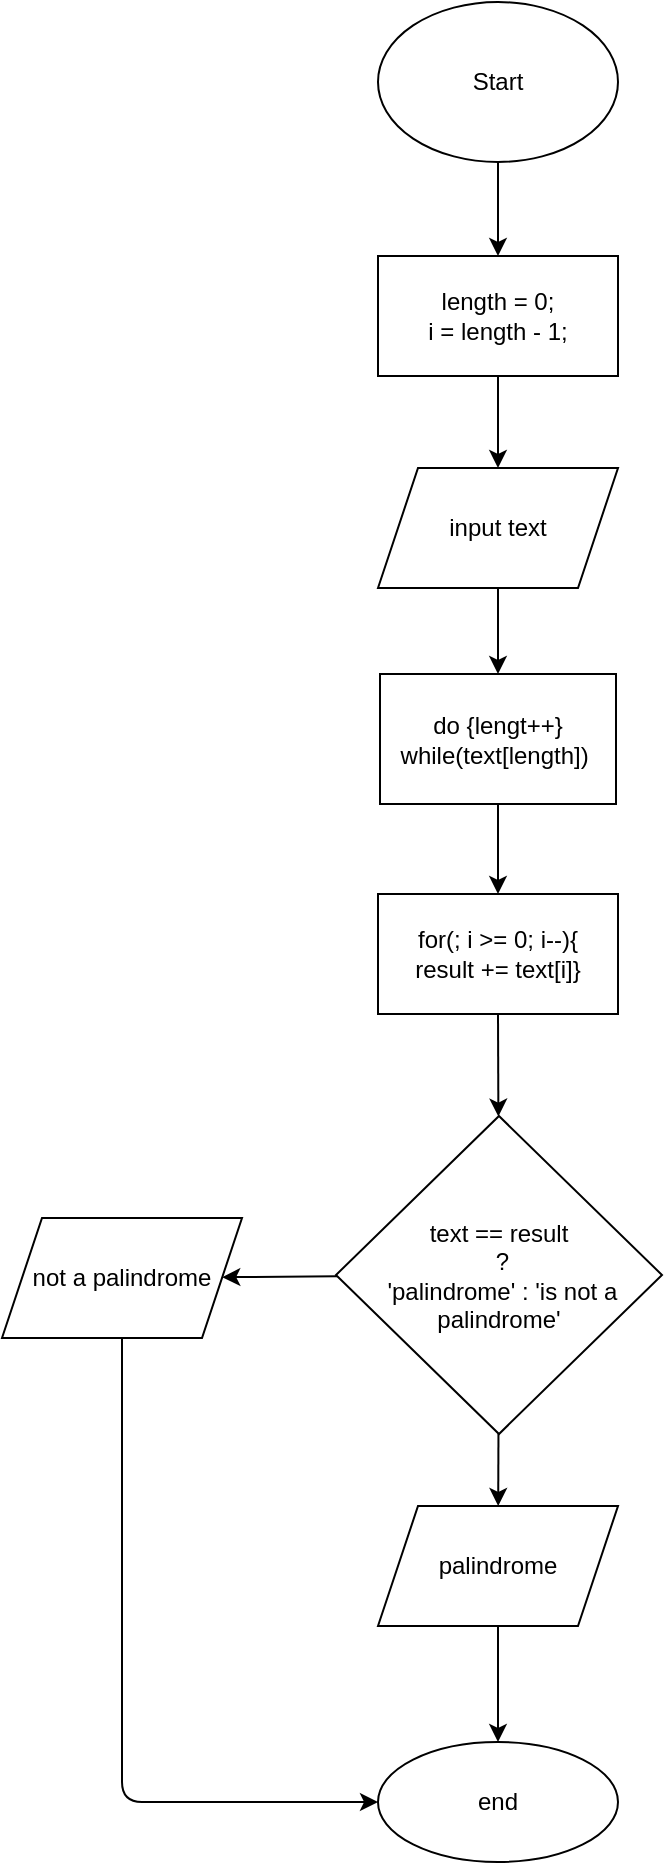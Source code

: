 <mxfile>
    <diagram id="lsMXrgITzSGhQojdrV4j" name="Halaman-1">
        <mxGraphModel dx="522" dy="520" grid="1" gridSize="10" guides="1" tooltips="1" connect="1" arrows="1" fold="1" page="1" pageScale="1" pageWidth="827" pageHeight="1169" math="0" shadow="0">
            <root>
                <mxCell id="0"/>
                <mxCell id="1" parent="0"/>
                <mxCell id="18" value="" style="edgeStyle=none;html=1;" edge="1" parent="1" source="kg48jxx2-bxGzVazM7Rs-2" target="17">
                    <mxGeometry relative="1" as="geometry"/>
                </mxCell>
                <mxCell id="kg48jxx2-bxGzVazM7Rs-2" value="Start" style="ellipse;whiteSpace=wrap;html=1;" parent="1" vertex="1">
                    <mxGeometry x="371" y="140" width="120" height="80" as="geometry"/>
                </mxCell>
                <mxCell id="kg48jxx2-bxGzVazM7Rs-19" value="" style="edgeStyle=orthogonalEdgeStyle;rounded=0;orthogonalLoop=1;jettySize=auto;html=1;" parent="1" source="kg48jxx2-bxGzVazM7Rs-11" target="kg48jxx2-bxGzVazM7Rs-18" edge="1">
                    <mxGeometry relative="1" as="geometry"/>
                </mxCell>
                <mxCell id="kg48jxx2-bxGzVazM7Rs-11" value="input text" style="shape=parallelogram;perimeter=parallelogramPerimeter;whiteSpace=wrap;html=1;fixedSize=1;" parent="1" vertex="1">
                    <mxGeometry x="371" y="373" width="120" height="60" as="geometry"/>
                </mxCell>
                <mxCell id="3" value="" style="edgeStyle=none;html=1;" parent="1" source="kg48jxx2-bxGzVazM7Rs-18" target="2" edge="1">
                    <mxGeometry relative="1" as="geometry"/>
                </mxCell>
                <mxCell id="kg48jxx2-bxGzVazM7Rs-18" value="do {lengt++}&lt;br&gt;while(text[length])&amp;nbsp;" style="whiteSpace=wrap;html=1;" parent="1" vertex="1">
                    <mxGeometry x="372" y="476" width="118" height="65" as="geometry"/>
                </mxCell>
                <mxCell id="5" value="" style="edgeStyle=none;html=1;exitX=0.5;exitY=1;exitDx=0;exitDy=0;" parent="1" source="2" target="4" edge="1">
                    <mxGeometry relative="1" as="geometry">
                        <mxPoint x="431.114" y="675" as="sourcePoint"/>
                    </mxGeometry>
                </mxCell>
                <mxCell id="2" value="for(; i &amp;gt;= 0; i--){&lt;br&gt;result += text[i]}" style="whiteSpace=wrap;html=1;" parent="1" vertex="1">
                    <mxGeometry x="371" y="586" width="120" height="60" as="geometry"/>
                </mxCell>
                <mxCell id="11" value="" style="edgeStyle=none;html=1;" parent="1" source="4" target="10" edge="1">
                    <mxGeometry relative="1" as="geometry"/>
                </mxCell>
                <mxCell id="13" value="" style="edgeStyle=none;html=1;" parent="1" source="4" target="12" edge="1">
                    <mxGeometry relative="1" as="geometry"/>
                </mxCell>
                <mxCell id="4" value="text == result&lt;br&gt;&amp;nbsp;?&lt;br&gt;&amp;nbsp;'palindrome' : 'is not a palindrome'" style="rhombus;whiteSpace=wrap;html=1;" parent="1" vertex="1">
                    <mxGeometry x="350" y="697" width="163" height="159" as="geometry"/>
                </mxCell>
                <mxCell id="15" value="" style="edgeStyle=none;html=1;" parent="1" source="10" target="14" edge="1">
                    <mxGeometry relative="1" as="geometry"/>
                </mxCell>
                <mxCell id="10" value="palindrome" style="shape=parallelogram;perimeter=parallelogramPerimeter;whiteSpace=wrap;html=1;fixedSize=1;" parent="1" vertex="1">
                    <mxGeometry x="371" y="892" width="120" height="60" as="geometry"/>
                </mxCell>
                <mxCell id="12" value="not a palindrome" style="shape=parallelogram;perimeter=parallelogramPerimeter;whiteSpace=wrap;html=1;fixedSize=1;" parent="1" vertex="1">
                    <mxGeometry x="183" y="748" width="120" height="60" as="geometry"/>
                </mxCell>
                <mxCell id="14" value="end" style="ellipse;whiteSpace=wrap;html=1;" parent="1" vertex="1">
                    <mxGeometry x="371" y="1010" width="120" height="60" as="geometry"/>
                </mxCell>
                <mxCell id="16" value="" style="endArrow=classic;html=1;exitX=0.5;exitY=1;exitDx=0;exitDy=0;entryX=0;entryY=0.5;entryDx=0;entryDy=0;" parent="1" source="12" target="14" edge="1">
                    <mxGeometry width="50" height="50" relative="1" as="geometry">
                        <mxPoint x="416" y="923" as="sourcePoint"/>
                        <mxPoint x="466" y="873" as="targetPoint"/>
                        <Array as="points">
                            <mxPoint x="243" y="1040"/>
                        </Array>
                    </mxGeometry>
                </mxCell>
                <mxCell id="17" value="length = 0;&lt;br&gt;i = length - 1;" style="whiteSpace=wrap;html=1;" vertex="1" parent="1">
                    <mxGeometry x="371" y="267" width="120" height="60" as="geometry"/>
                </mxCell>
                <mxCell id="19" value="" style="endArrow=classic;html=1;exitX=0.5;exitY=1;exitDx=0;exitDy=0;entryX=0.5;entryY=0;entryDx=0;entryDy=0;" edge="1" parent="1" source="17" target="kg48jxx2-bxGzVazM7Rs-11">
                    <mxGeometry width="50" height="50" relative="1" as="geometry">
                        <mxPoint x="390" y="510" as="sourcePoint"/>
                        <mxPoint x="440" y="460" as="targetPoint"/>
                    </mxGeometry>
                </mxCell>
            </root>
        </mxGraphModel>
    </diagram>
</mxfile>